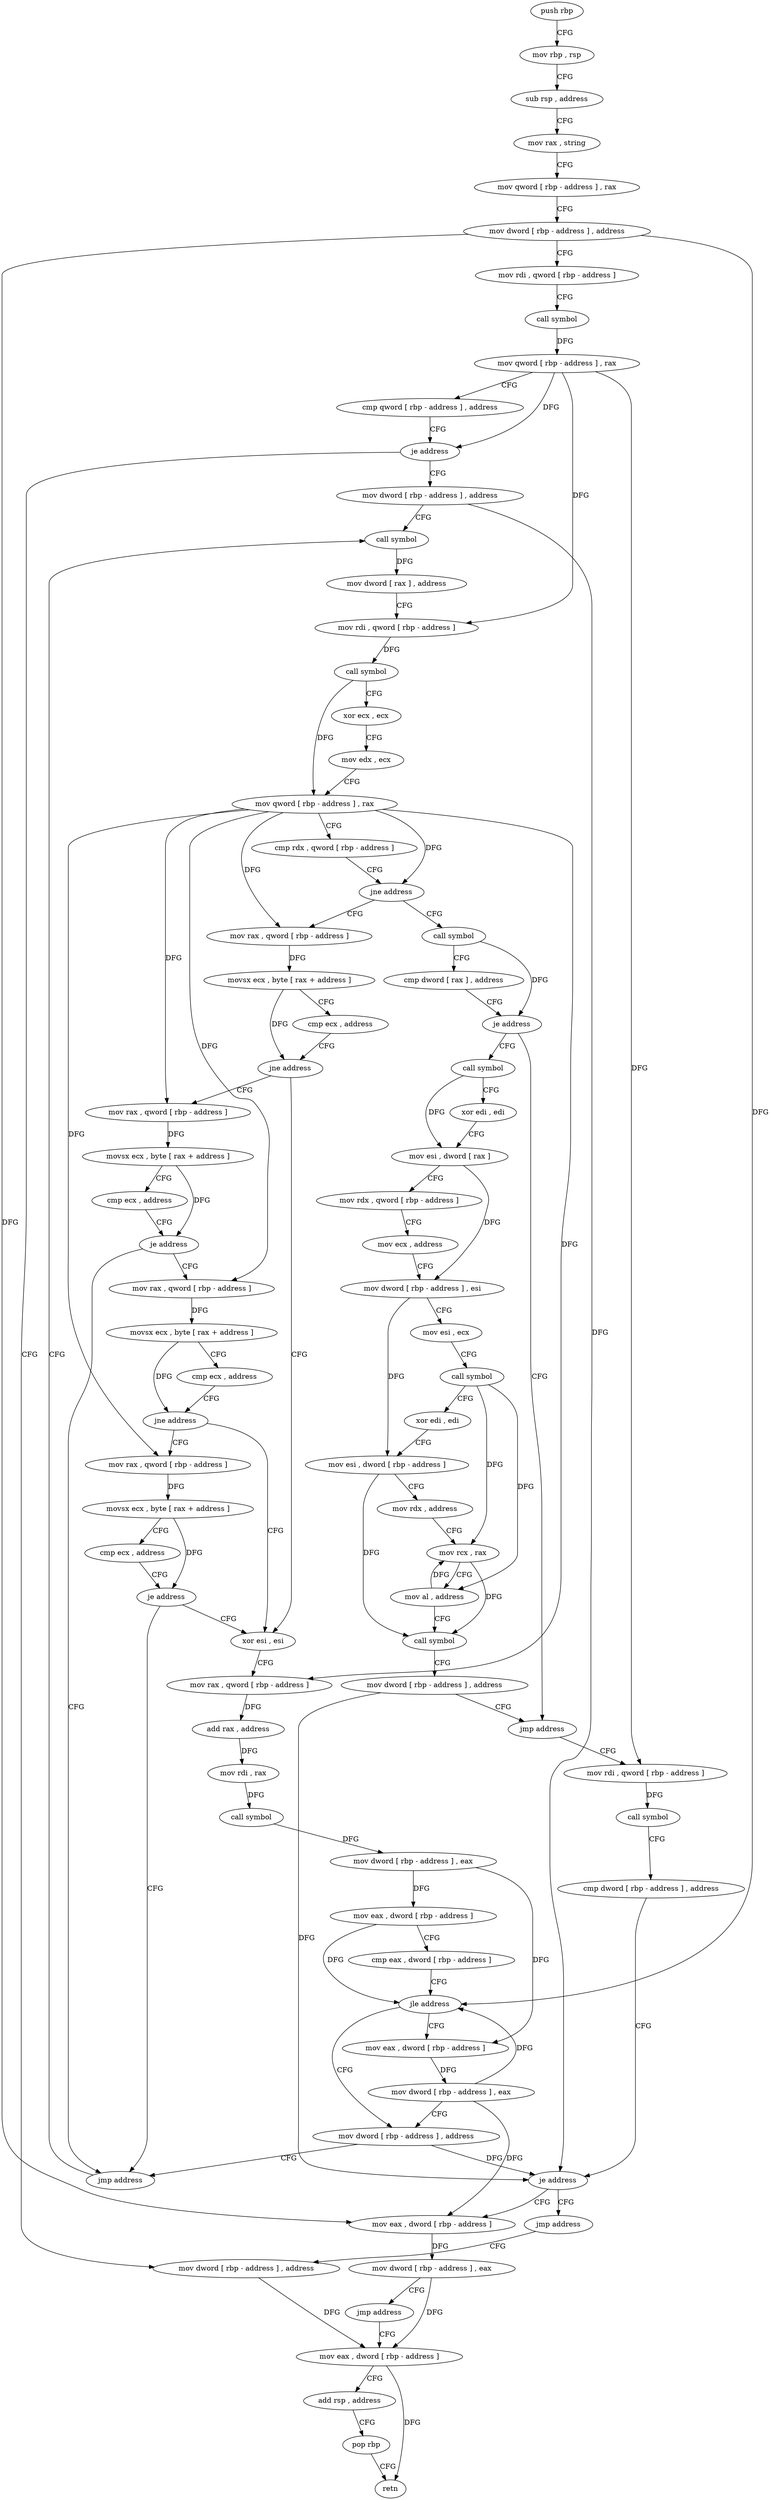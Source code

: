 digraph "func" {
"4295504" [label = "push rbp" ]
"4295505" [label = "mov rbp , rsp" ]
"4295508" [label = "sub rsp , address" ]
"4295512" [label = "mov rax , string" ]
"4295522" [label = "mov qword [ rbp - address ] , rax" ]
"4295526" [label = "mov dword [ rbp - address ] , address" ]
"4295533" [label = "mov rdi , qword [ rbp - address ]" ]
"4295537" [label = "call symbol" ]
"4295542" [label = "mov qword [ rbp - address ] , rax" ]
"4295546" [label = "cmp qword [ rbp - address ] , address" ]
"4295551" [label = "je address" ]
"4295837" [label = "mov dword [ rbp - address ] , address" ]
"4295557" [label = "mov dword [ rbp - address ] , address" ]
"4295844" [label = "mov eax , dword [ rbp - address ]" ]
"4295564" [label = "call symbol" ]
"4295681" [label = "mov rax , qword [ rbp - address ]" ]
"4295685" [label = "movsx ecx , byte [ rax + address ]" ]
"4295689" [label = "cmp ecx , address" ]
"4295692" [label = "jne address" ]
"4295749" [label = "xor esi , esi" ]
"4295698" [label = "mov rax , qword [ rbp - address ]" ]
"4295602" [label = "call symbol" ]
"4295607" [label = "cmp dword [ rax ] , address" ]
"4295610" [label = "je address" ]
"4295676" [label = "jmp address" ]
"4295616" [label = "call symbol" ]
"4295751" [label = "mov rax , qword [ rbp - address ]" ]
"4295755" [label = "add rax , address" ]
"4295761" [label = "mov rdi , rax" ]
"4295764" [label = "call symbol" ]
"4295769" [label = "mov dword [ rbp - address ] , eax" ]
"4295772" [label = "mov eax , dword [ rbp - address ]" ]
"4295775" [label = "cmp eax , dword [ rbp - address ]" ]
"4295778" [label = "jle address" ]
"4295790" [label = "mov dword [ rbp - address ] , address" ]
"4295784" [label = "mov eax , dword [ rbp - address ]" ]
"4295702" [label = "movsx ecx , byte [ rax + address ]" ]
"4295706" [label = "cmp ecx , address" ]
"4295709" [label = "je address" ]
"4295797" [label = "jmp address" ]
"4295715" [label = "mov rax , qword [ rbp - address ]" ]
"4295802" [label = "mov rdi , qword [ rbp - address ]" ]
"4295621" [label = "xor edi , edi" ]
"4295623" [label = "mov esi , dword [ rax ]" ]
"4295625" [label = "mov rdx , qword [ rbp - address ]" ]
"4295629" [label = "mov ecx , address" ]
"4295634" [label = "mov dword [ rbp - address ] , esi" ]
"4295637" [label = "mov esi , ecx" ]
"4295639" [label = "call symbol" ]
"4295644" [label = "xor edi , edi" ]
"4295646" [label = "mov esi , dword [ rbp - address ]" ]
"4295649" [label = "mov rdx , address" ]
"4295659" [label = "mov rcx , rax" ]
"4295662" [label = "mov al , address" ]
"4295664" [label = "call symbol" ]
"4295669" [label = "mov dword [ rbp - address ] , address" ]
"4295787" [label = "mov dword [ rbp - address ] , eax" ]
"4295719" [label = "movsx ecx , byte [ rax + address ]" ]
"4295723" [label = "cmp ecx , address" ]
"4295726" [label = "jne address" ]
"4295732" [label = "mov rax , qword [ rbp - address ]" ]
"4295806" [label = "call symbol" ]
"4295811" [label = "cmp dword [ rbp - address ] , address" ]
"4295815" [label = "je address" ]
"4295832" [label = "jmp address" ]
"4295821" [label = "mov eax , dword [ rbp - address ]" ]
"4295569" [label = "mov dword [ rax ] , address" ]
"4295575" [label = "mov rdi , qword [ rbp - address ]" ]
"4295579" [label = "call symbol" ]
"4295584" [label = "xor ecx , ecx" ]
"4295586" [label = "mov edx , ecx" ]
"4295588" [label = "mov qword [ rbp - address ] , rax" ]
"4295592" [label = "cmp rdx , qword [ rbp - address ]" ]
"4295596" [label = "jne address" ]
"4295736" [label = "movsx ecx , byte [ rax + address ]" ]
"4295740" [label = "cmp ecx , address" ]
"4295743" [label = "je address" ]
"4295824" [label = "mov dword [ rbp - address ] , eax" ]
"4295827" [label = "jmp address" ]
"4295847" [label = "add rsp , address" ]
"4295851" [label = "pop rbp" ]
"4295852" [label = "retn" ]
"4295504" -> "4295505" [ label = "CFG" ]
"4295505" -> "4295508" [ label = "CFG" ]
"4295508" -> "4295512" [ label = "CFG" ]
"4295512" -> "4295522" [ label = "CFG" ]
"4295522" -> "4295526" [ label = "CFG" ]
"4295526" -> "4295533" [ label = "CFG" ]
"4295526" -> "4295778" [ label = "DFG" ]
"4295526" -> "4295821" [ label = "DFG" ]
"4295533" -> "4295537" [ label = "CFG" ]
"4295537" -> "4295542" [ label = "DFG" ]
"4295542" -> "4295546" [ label = "CFG" ]
"4295542" -> "4295551" [ label = "DFG" ]
"4295542" -> "4295575" [ label = "DFG" ]
"4295542" -> "4295802" [ label = "DFG" ]
"4295546" -> "4295551" [ label = "CFG" ]
"4295551" -> "4295837" [ label = "CFG" ]
"4295551" -> "4295557" [ label = "CFG" ]
"4295837" -> "4295844" [ label = "DFG" ]
"4295557" -> "4295564" [ label = "CFG" ]
"4295557" -> "4295815" [ label = "DFG" ]
"4295844" -> "4295847" [ label = "CFG" ]
"4295844" -> "4295852" [ label = "DFG" ]
"4295564" -> "4295569" [ label = "DFG" ]
"4295681" -> "4295685" [ label = "DFG" ]
"4295685" -> "4295689" [ label = "CFG" ]
"4295685" -> "4295692" [ label = "DFG" ]
"4295689" -> "4295692" [ label = "CFG" ]
"4295692" -> "4295749" [ label = "CFG" ]
"4295692" -> "4295698" [ label = "CFG" ]
"4295749" -> "4295751" [ label = "CFG" ]
"4295698" -> "4295702" [ label = "DFG" ]
"4295602" -> "4295607" [ label = "CFG" ]
"4295602" -> "4295610" [ label = "DFG" ]
"4295607" -> "4295610" [ label = "CFG" ]
"4295610" -> "4295676" [ label = "CFG" ]
"4295610" -> "4295616" [ label = "CFG" ]
"4295676" -> "4295802" [ label = "CFG" ]
"4295616" -> "4295621" [ label = "CFG" ]
"4295616" -> "4295623" [ label = "DFG" ]
"4295751" -> "4295755" [ label = "DFG" ]
"4295755" -> "4295761" [ label = "DFG" ]
"4295761" -> "4295764" [ label = "DFG" ]
"4295764" -> "4295769" [ label = "DFG" ]
"4295769" -> "4295772" [ label = "DFG" ]
"4295769" -> "4295784" [ label = "DFG" ]
"4295772" -> "4295775" [ label = "CFG" ]
"4295772" -> "4295778" [ label = "DFG" ]
"4295775" -> "4295778" [ label = "CFG" ]
"4295778" -> "4295790" [ label = "CFG" ]
"4295778" -> "4295784" [ label = "CFG" ]
"4295790" -> "4295797" [ label = "CFG" ]
"4295790" -> "4295815" [ label = "DFG" ]
"4295784" -> "4295787" [ label = "DFG" ]
"4295702" -> "4295706" [ label = "CFG" ]
"4295702" -> "4295709" [ label = "DFG" ]
"4295706" -> "4295709" [ label = "CFG" ]
"4295709" -> "4295797" [ label = "CFG" ]
"4295709" -> "4295715" [ label = "CFG" ]
"4295797" -> "4295564" [ label = "CFG" ]
"4295715" -> "4295719" [ label = "DFG" ]
"4295802" -> "4295806" [ label = "DFG" ]
"4295621" -> "4295623" [ label = "CFG" ]
"4295623" -> "4295625" [ label = "CFG" ]
"4295623" -> "4295634" [ label = "DFG" ]
"4295625" -> "4295629" [ label = "CFG" ]
"4295629" -> "4295634" [ label = "CFG" ]
"4295634" -> "4295637" [ label = "CFG" ]
"4295634" -> "4295646" [ label = "DFG" ]
"4295637" -> "4295639" [ label = "CFG" ]
"4295639" -> "4295644" [ label = "CFG" ]
"4295639" -> "4295659" [ label = "DFG" ]
"4295639" -> "4295662" [ label = "DFG" ]
"4295644" -> "4295646" [ label = "CFG" ]
"4295646" -> "4295649" [ label = "CFG" ]
"4295646" -> "4295664" [ label = "DFG" ]
"4295649" -> "4295659" [ label = "CFG" ]
"4295659" -> "4295662" [ label = "CFG" ]
"4295659" -> "4295664" [ label = "DFG" ]
"4295662" -> "4295664" [ label = "CFG" ]
"4295662" -> "4295659" [ label = "DFG" ]
"4295664" -> "4295669" [ label = "CFG" ]
"4295669" -> "4295676" [ label = "CFG" ]
"4295669" -> "4295815" [ label = "DFG" ]
"4295787" -> "4295790" [ label = "CFG" ]
"4295787" -> "4295778" [ label = "DFG" ]
"4295787" -> "4295821" [ label = "DFG" ]
"4295719" -> "4295723" [ label = "CFG" ]
"4295719" -> "4295726" [ label = "DFG" ]
"4295723" -> "4295726" [ label = "CFG" ]
"4295726" -> "4295749" [ label = "CFG" ]
"4295726" -> "4295732" [ label = "CFG" ]
"4295732" -> "4295736" [ label = "DFG" ]
"4295806" -> "4295811" [ label = "CFG" ]
"4295811" -> "4295815" [ label = "CFG" ]
"4295815" -> "4295832" [ label = "CFG" ]
"4295815" -> "4295821" [ label = "CFG" ]
"4295832" -> "4295837" [ label = "CFG" ]
"4295821" -> "4295824" [ label = "DFG" ]
"4295569" -> "4295575" [ label = "CFG" ]
"4295575" -> "4295579" [ label = "DFG" ]
"4295579" -> "4295584" [ label = "CFG" ]
"4295579" -> "4295588" [ label = "DFG" ]
"4295584" -> "4295586" [ label = "CFG" ]
"4295586" -> "4295588" [ label = "CFG" ]
"4295588" -> "4295592" [ label = "CFG" ]
"4295588" -> "4295596" [ label = "DFG" ]
"4295588" -> "4295681" [ label = "DFG" ]
"4295588" -> "4295751" [ label = "DFG" ]
"4295588" -> "4295698" [ label = "DFG" ]
"4295588" -> "4295715" [ label = "DFG" ]
"4295588" -> "4295732" [ label = "DFG" ]
"4295592" -> "4295596" [ label = "CFG" ]
"4295596" -> "4295681" [ label = "CFG" ]
"4295596" -> "4295602" [ label = "CFG" ]
"4295736" -> "4295740" [ label = "CFG" ]
"4295736" -> "4295743" [ label = "DFG" ]
"4295740" -> "4295743" [ label = "CFG" ]
"4295743" -> "4295797" [ label = "CFG" ]
"4295743" -> "4295749" [ label = "CFG" ]
"4295824" -> "4295827" [ label = "CFG" ]
"4295824" -> "4295844" [ label = "DFG" ]
"4295827" -> "4295844" [ label = "CFG" ]
"4295847" -> "4295851" [ label = "CFG" ]
"4295851" -> "4295852" [ label = "CFG" ]
}
